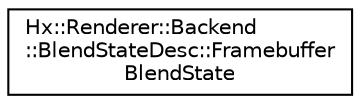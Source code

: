 digraph "Graphical Class Hierarchy"
{
  edge [fontname="Helvetica",fontsize="10",labelfontname="Helvetica",labelfontsize="10"];
  node [fontname="Helvetica",fontsize="10",shape=record];
  rankdir="LR";
  Node0 [label="Hx::Renderer::Backend\l::BlendStateDesc::Framebuffer\lBlendState",height=0.2,width=0.4,color="black", fillcolor="white", style="filled",URL="$structHx_1_1Renderer_1_1Backend_1_1BlendStateDesc_1_1FramebufferBlendState.html"];
}

